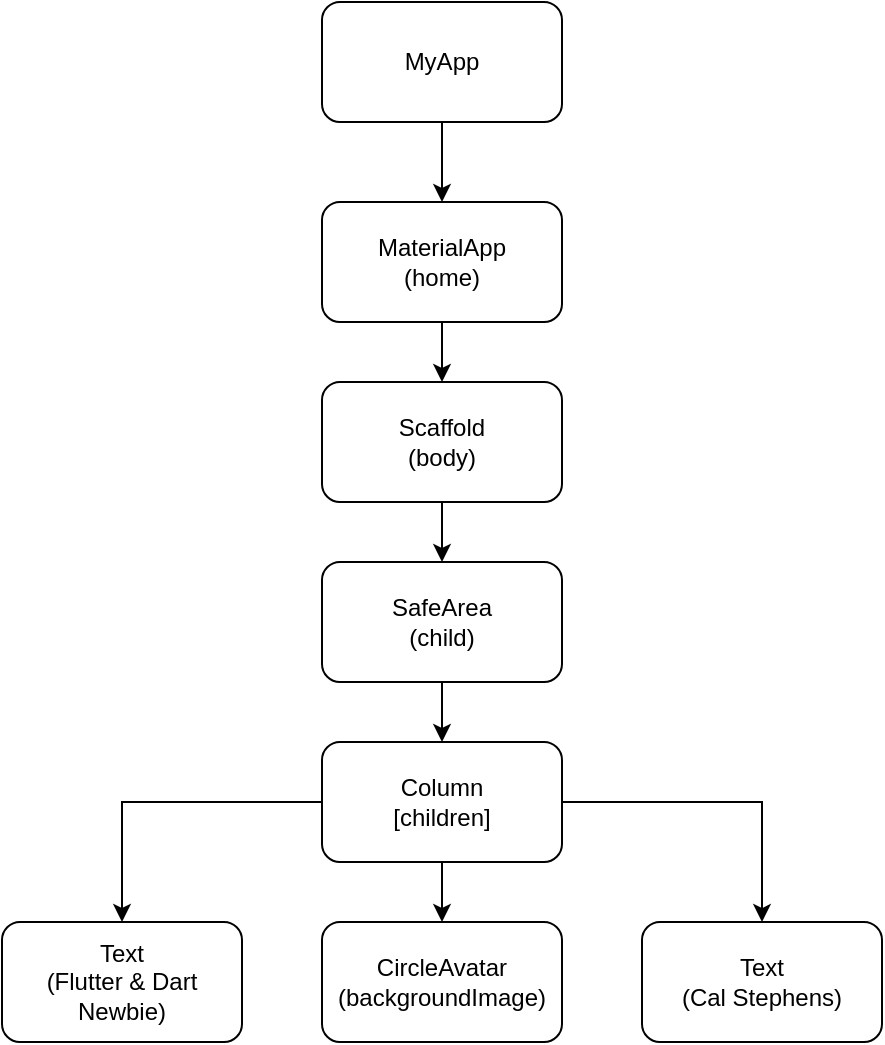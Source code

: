 <mxfile version="14.6.12" type="github">
  <diagram id="gtWoQz14PzZIkrNFmshv" name="Page-1">
    <mxGraphModel dx="804" dy="806" grid="1" gridSize="10" guides="1" tooltips="1" connect="1" arrows="1" fold="1" page="1" pageScale="1" pageWidth="827" pageHeight="1169" math="0" shadow="0">
      <root>
        <mxCell id="0" />
        <mxCell id="1" parent="0" />
        <mxCell id="d_aS0RjPcK2bfP1dVCjd-3" style="edgeStyle=orthogonalEdgeStyle;rounded=0;orthogonalLoop=1;jettySize=auto;html=1;entryX=0.5;entryY=0;entryDx=0;entryDy=0;" edge="1" parent="1" source="d_aS0RjPcK2bfP1dVCjd-1" target="d_aS0RjPcK2bfP1dVCjd-2">
          <mxGeometry relative="1" as="geometry" />
        </mxCell>
        <mxCell id="d_aS0RjPcK2bfP1dVCjd-1" value="MyApp" style="rounded=1;whiteSpace=wrap;html=1;" vertex="1" parent="1">
          <mxGeometry x="280" y="50" width="120" height="60" as="geometry" />
        </mxCell>
        <mxCell id="d_aS0RjPcK2bfP1dVCjd-6" style="edgeStyle=orthogonalEdgeStyle;rounded=0;orthogonalLoop=1;jettySize=auto;html=1;entryX=0.5;entryY=0;entryDx=0;entryDy=0;" edge="1" parent="1" source="d_aS0RjPcK2bfP1dVCjd-2" target="d_aS0RjPcK2bfP1dVCjd-4">
          <mxGeometry relative="1" as="geometry" />
        </mxCell>
        <mxCell id="d_aS0RjPcK2bfP1dVCjd-2" value="&lt;div&gt;MaterialApp&lt;/div&gt;&lt;div&gt;(home)&lt;br&gt;&lt;/div&gt;" style="rounded=1;whiteSpace=wrap;html=1;" vertex="1" parent="1">
          <mxGeometry x="280" y="150" width="120" height="60" as="geometry" />
        </mxCell>
        <mxCell id="d_aS0RjPcK2bfP1dVCjd-8" style="edgeStyle=orthogonalEdgeStyle;rounded=0;orthogonalLoop=1;jettySize=auto;html=1;exitX=0.5;exitY=1;exitDx=0;exitDy=0;" edge="1" parent="1" source="d_aS0RjPcK2bfP1dVCjd-4" target="d_aS0RjPcK2bfP1dVCjd-7">
          <mxGeometry relative="1" as="geometry" />
        </mxCell>
        <mxCell id="d_aS0RjPcK2bfP1dVCjd-4" value="&lt;div&gt;Scaffold&lt;/div&gt;&lt;div&gt;(body)&lt;br&gt;&lt;/div&gt;" style="rounded=1;whiteSpace=wrap;html=1;" vertex="1" parent="1">
          <mxGeometry x="280" y="240" width="120" height="60" as="geometry" />
        </mxCell>
        <mxCell id="d_aS0RjPcK2bfP1dVCjd-10" style="edgeStyle=orthogonalEdgeStyle;rounded=0;orthogonalLoop=1;jettySize=auto;html=1;exitX=0.5;exitY=1;exitDx=0;exitDy=0;" edge="1" parent="1" source="d_aS0RjPcK2bfP1dVCjd-7" target="d_aS0RjPcK2bfP1dVCjd-9">
          <mxGeometry relative="1" as="geometry" />
        </mxCell>
        <mxCell id="d_aS0RjPcK2bfP1dVCjd-7" value="&lt;div&gt;SafeArea&lt;/div&gt;(child)" style="rounded=1;whiteSpace=wrap;html=1;" vertex="1" parent="1">
          <mxGeometry x="280" y="330" width="120" height="60" as="geometry" />
        </mxCell>
        <mxCell id="d_aS0RjPcK2bfP1dVCjd-12" style="edgeStyle=orthogonalEdgeStyle;rounded=0;orthogonalLoop=1;jettySize=auto;html=1;exitX=0.5;exitY=1;exitDx=0;exitDy=0;" edge="1" parent="1" source="d_aS0RjPcK2bfP1dVCjd-9" target="d_aS0RjPcK2bfP1dVCjd-11">
          <mxGeometry relative="1" as="geometry" />
        </mxCell>
        <mxCell id="d_aS0RjPcK2bfP1dVCjd-16" style="edgeStyle=orthogonalEdgeStyle;rounded=0;orthogonalLoop=1;jettySize=auto;html=1;" edge="1" parent="1" source="d_aS0RjPcK2bfP1dVCjd-9" target="d_aS0RjPcK2bfP1dVCjd-15">
          <mxGeometry relative="1" as="geometry" />
        </mxCell>
        <mxCell id="d_aS0RjPcK2bfP1dVCjd-18" style="edgeStyle=orthogonalEdgeStyle;rounded=0;orthogonalLoop=1;jettySize=auto;html=1;exitX=0;exitY=0.5;exitDx=0;exitDy=0;" edge="1" parent="1" source="d_aS0RjPcK2bfP1dVCjd-9" target="d_aS0RjPcK2bfP1dVCjd-17">
          <mxGeometry relative="1" as="geometry" />
        </mxCell>
        <mxCell id="d_aS0RjPcK2bfP1dVCjd-9" value="&lt;div&gt;Column&lt;/div&gt;[children]" style="rounded=1;whiteSpace=wrap;html=1;" vertex="1" parent="1">
          <mxGeometry x="280" y="420" width="120" height="60" as="geometry" />
        </mxCell>
        <mxCell id="d_aS0RjPcK2bfP1dVCjd-11" value="&lt;div&gt;CircleAvatar&lt;/div&gt;&lt;div&gt;(backgroundImage)&lt;br&gt;&lt;/div&gt;" style="rounded=1;whiteSpace=wrap;html=1;" vertex="1" parent="1">
          <mxGeometry x="280" y="510" width="120" height="60" as="geometry" />
        </mxCell>
        <mxCell id="d_aS0RjPcK2bfP1dVCjd-15" value="&lt;div&gt;Text&lt;/div&gt;(Cal Stephens)" style="rounded=1;whiteSpace=wrap;html=1;" vertex="1" parent="1">
          <mxGeometry x="440" y="510" width="120" height="60" as="geometry" />
        </mxCell>
        <mxCell id="d_aS0RjPcK2bfP1dVCjd-17" value="&lt;div&gt;Text&lt;/div&gt;(Flutter &amp;amp; Dart Newbie)" style="rounded=1;whiteSpace=wrap;html=1;" vertex="1" parent="1">
          <mxGeometry x="120" y="510" width="120" height="60" as="geometry" />
        </mxCell>
      </root>
    </mxGraphModel>
  </diagram>
</mxfile>
